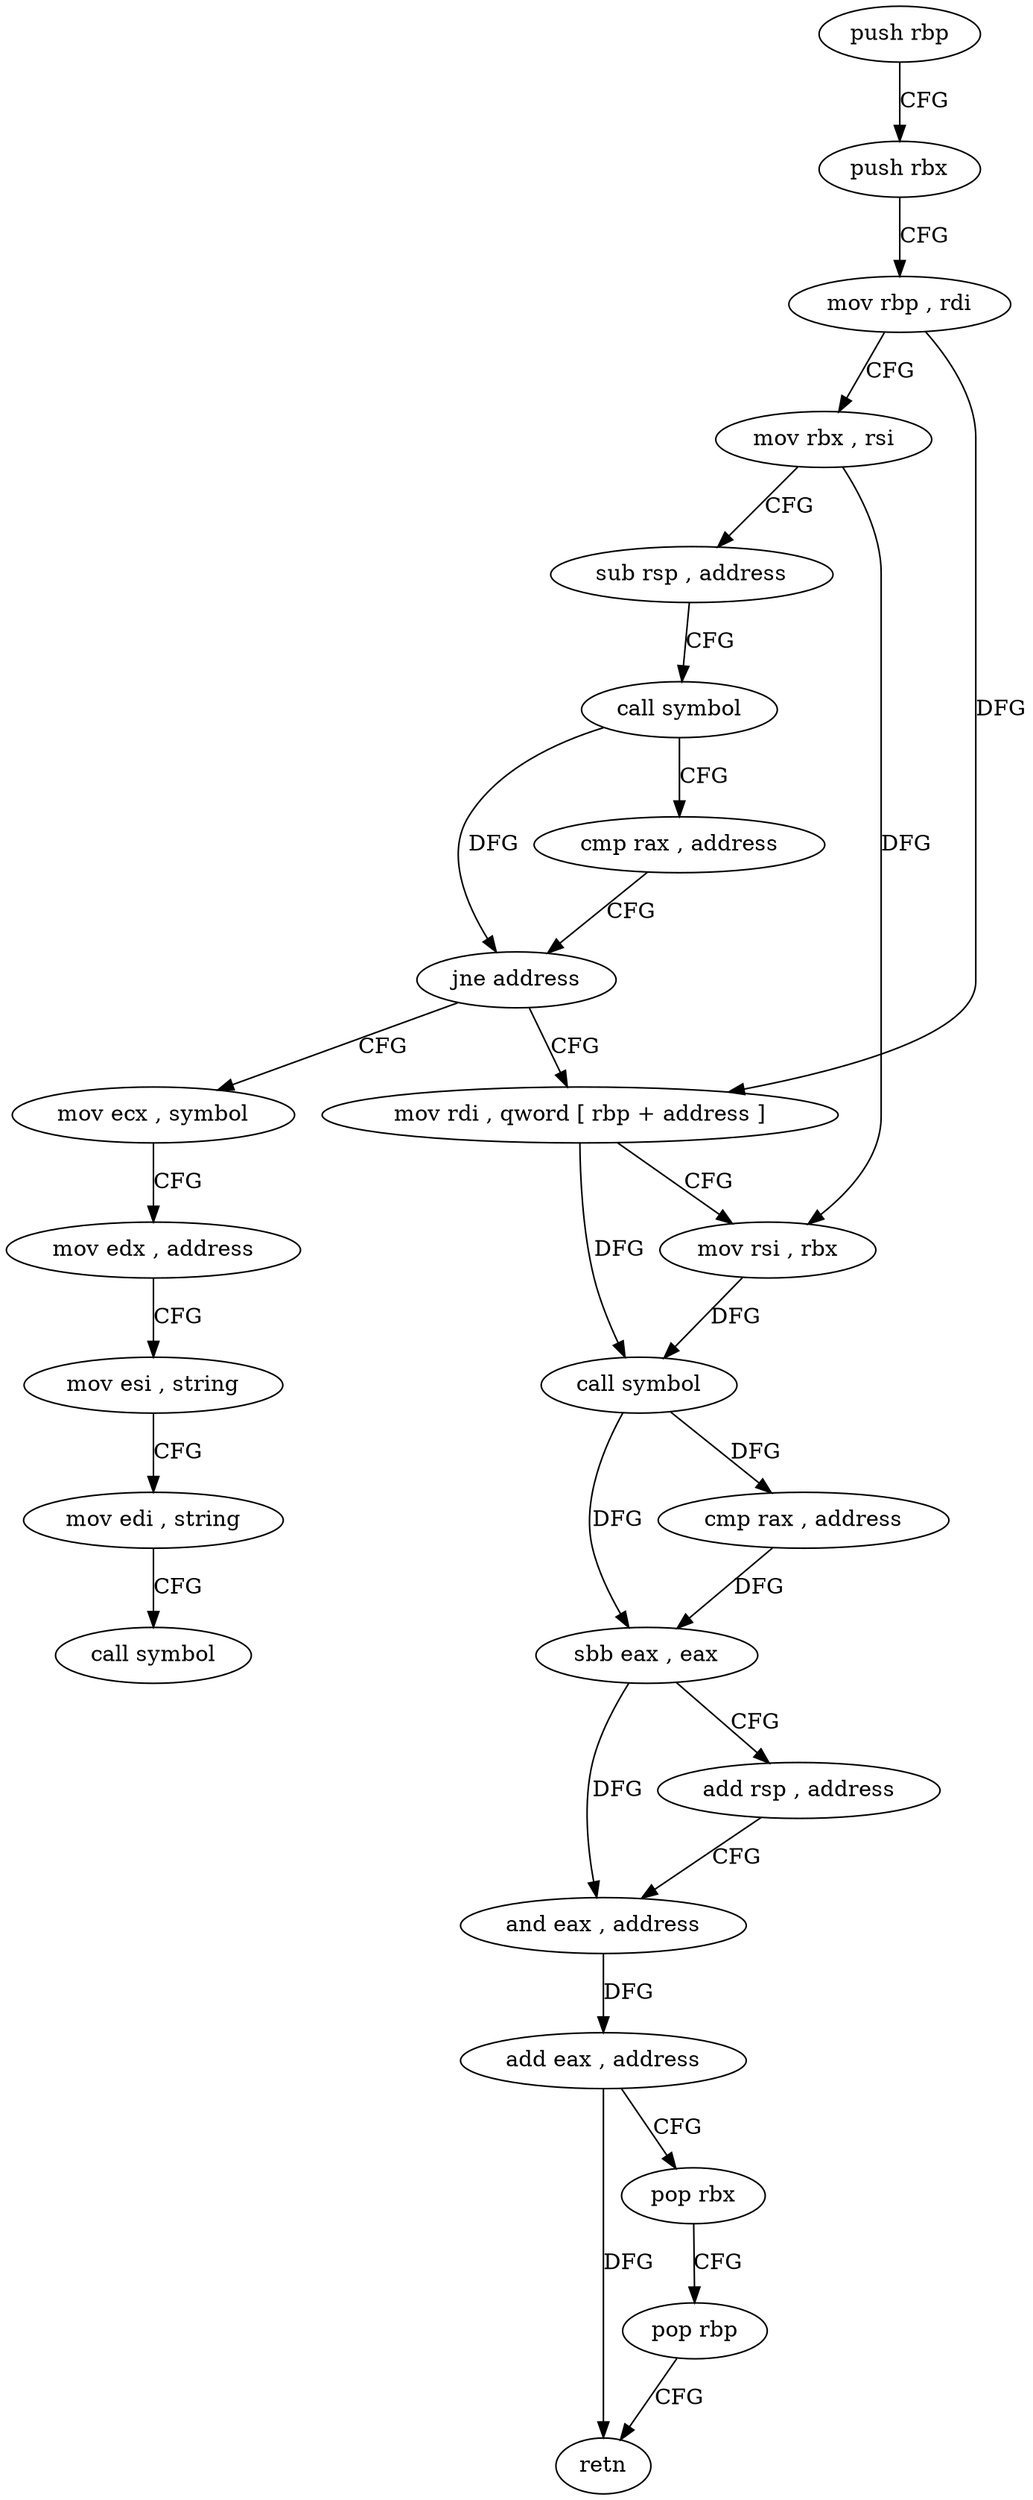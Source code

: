 digraph "func" {
"4209472" [label = "push rbp" ]
"4209473" [label = "push rbx" ]
"4209474" [label = "mov rbp , rdi" ]
"4209477" [label = "mov rbx , rsi" ]
"4209480" [label = "sub rsp , address" ]
"4209484" [label = "call symbol" ]
"4209489" [label = "cmp rax , address" ]
"4209493" [label = "jne address" ]
"4209526" [label = "mov ecx , symbol" ]
"4209495" [label = "mov rdi , qword [ rbp + address ]" ]
"4209531" [label = "mov edx , address" ]
"4209536" [label = "mov esi , string" ]
"4209541" [label = "mov edi , string" ]
"4209546" [label = "call symbol" ]
"4209499" [label = "mov rsi , rbx" ]
"4209502" [label = "call symbol" ]
"4209507" [label = "cmp rax , address" ]
"4209511" [label = "sbb eax , eax" ]
"4209513" [label = "add rsp , address" ]
"4209517" [label = "and eax , address" ]
"4209520" [label = "add eax , address" ]
"4209523" [label = "pop rbx" ]
"4209524" [label = "pop rbp" ]
"4209525" [label = "retn" ]
"4209472" -> "4209473" [ label = "CFG" ]
"4209473" -> "4209474" [ label = "CFG" ]
"4209474" -> "4209477" [ label = "CFG" ]
"4209474" -> "4209495" [ label = "DFG" ]
"4209477" -> "4209480" [ label = "CFG" ]
"4209477" -> "4209499" [ label = "DFG" ]
"4209480" -> "4209484" [ label = "CFG" ]
"4209484" -> "4209489" [ label = "CFG" ]
"4209484" -> "4209493" [ label = "DFG" ]
"4209489" -> "4209493" [ label = "CFG" ]
"4209493" -> "4209526" [ label = "CFG" ]
"4209493" -> "4209495" [ label = "CFG" ]
"4209526" -> "4209531" [ label = "CFG" ]
"4209495" -> "4209499" [ label = "CFG" ]
"4209495" -> "4209502" [ label = "DFG" ]
"4209531" -> "4209536" [ label = "CFG" ]
"4209536" -> "4209541" [ label = "CFG" ]
"4209541" -> "4209546" [ label = "CFG" ]
"4209499" -> "4209502" [ label = "DFG" ]
"4209502" -> "4209507" [ label = "DFG" ]
"4209502" -> "4209511" [ label = "DFG" ]
"4209507" -> "4209511" [ label = "DFG" ]
"4209511" -> "4209513" [ label = "CFG" ]
"4209511" -> "4209517" [ label = "DFG" ]
"4209513" -> "4209517" [ label = "CFG" ]
"4209517" -> "4209520" [ label = "DFG" ]
"4209520" -> "4209523" [ label = "CFG" ]
"4209520" -> "4209525" [ label = "DFG" ]
"4209523" -> "4209524" [ label = "CFG" ]
"4209524" -> "4209525" [ label = "CFG" ]
}

